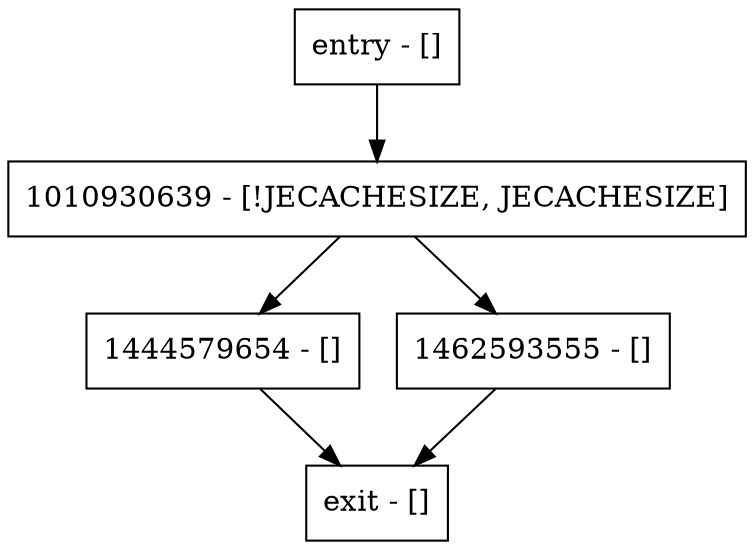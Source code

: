 digraph typeForDbName {
node [shape=record];
entry [label="entry - []"];
exit [label="exit - []"];
1010930639 [label="1010930639 - [!JECACHESIZE, JECACHESIZE]"];
1444579654 [label="1444579654 - []"];
1462593555 [label="1462593555 - []"];
entry;
exit;
entry -> 1010930639;
1010930639 -> 1444579654;
1010930639 -> 1462593555;
1444579654 -> exit;
1462593555 -> exit;
}
